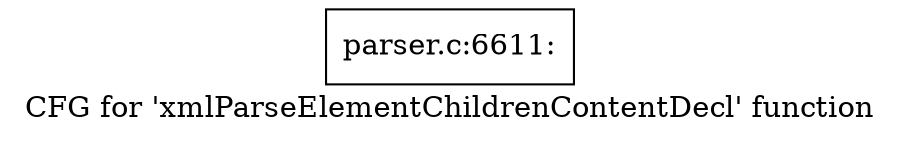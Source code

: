 digraph "CFG for 'xmlParseElementChildrenContentDecl' function" {
	label="CFG for 'xmlParseElementChildrenContentDecl' function";

	Node0x5b32bd0 [shape=record,label="{parser.c:6611:}"];
}
